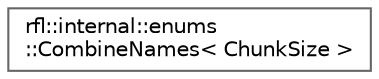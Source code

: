 digraph "类继承关系图"
{
 // LATEX_PDF_SIZE
  bgcolor="transparent";
  edge [fontname=Helvetica,fontsize=10,labelfontname=Helvetica,labelfontsize=10];
  node [fontname=Helvetica,fontsize=10,shape=box,height=0.2,width=0.4];
  rankdir="LR";
  Node0 [id="Node000000",label="rfl::internal::enums\l::CombineNames\< ChunkSize \>",height=0.2,width=0.4,color="grey40", fillcolor="white", style="filled",URL="$structrfl_1_1internal_1_1enums_1_1_combine_names.html",tooltip=" "];
}
